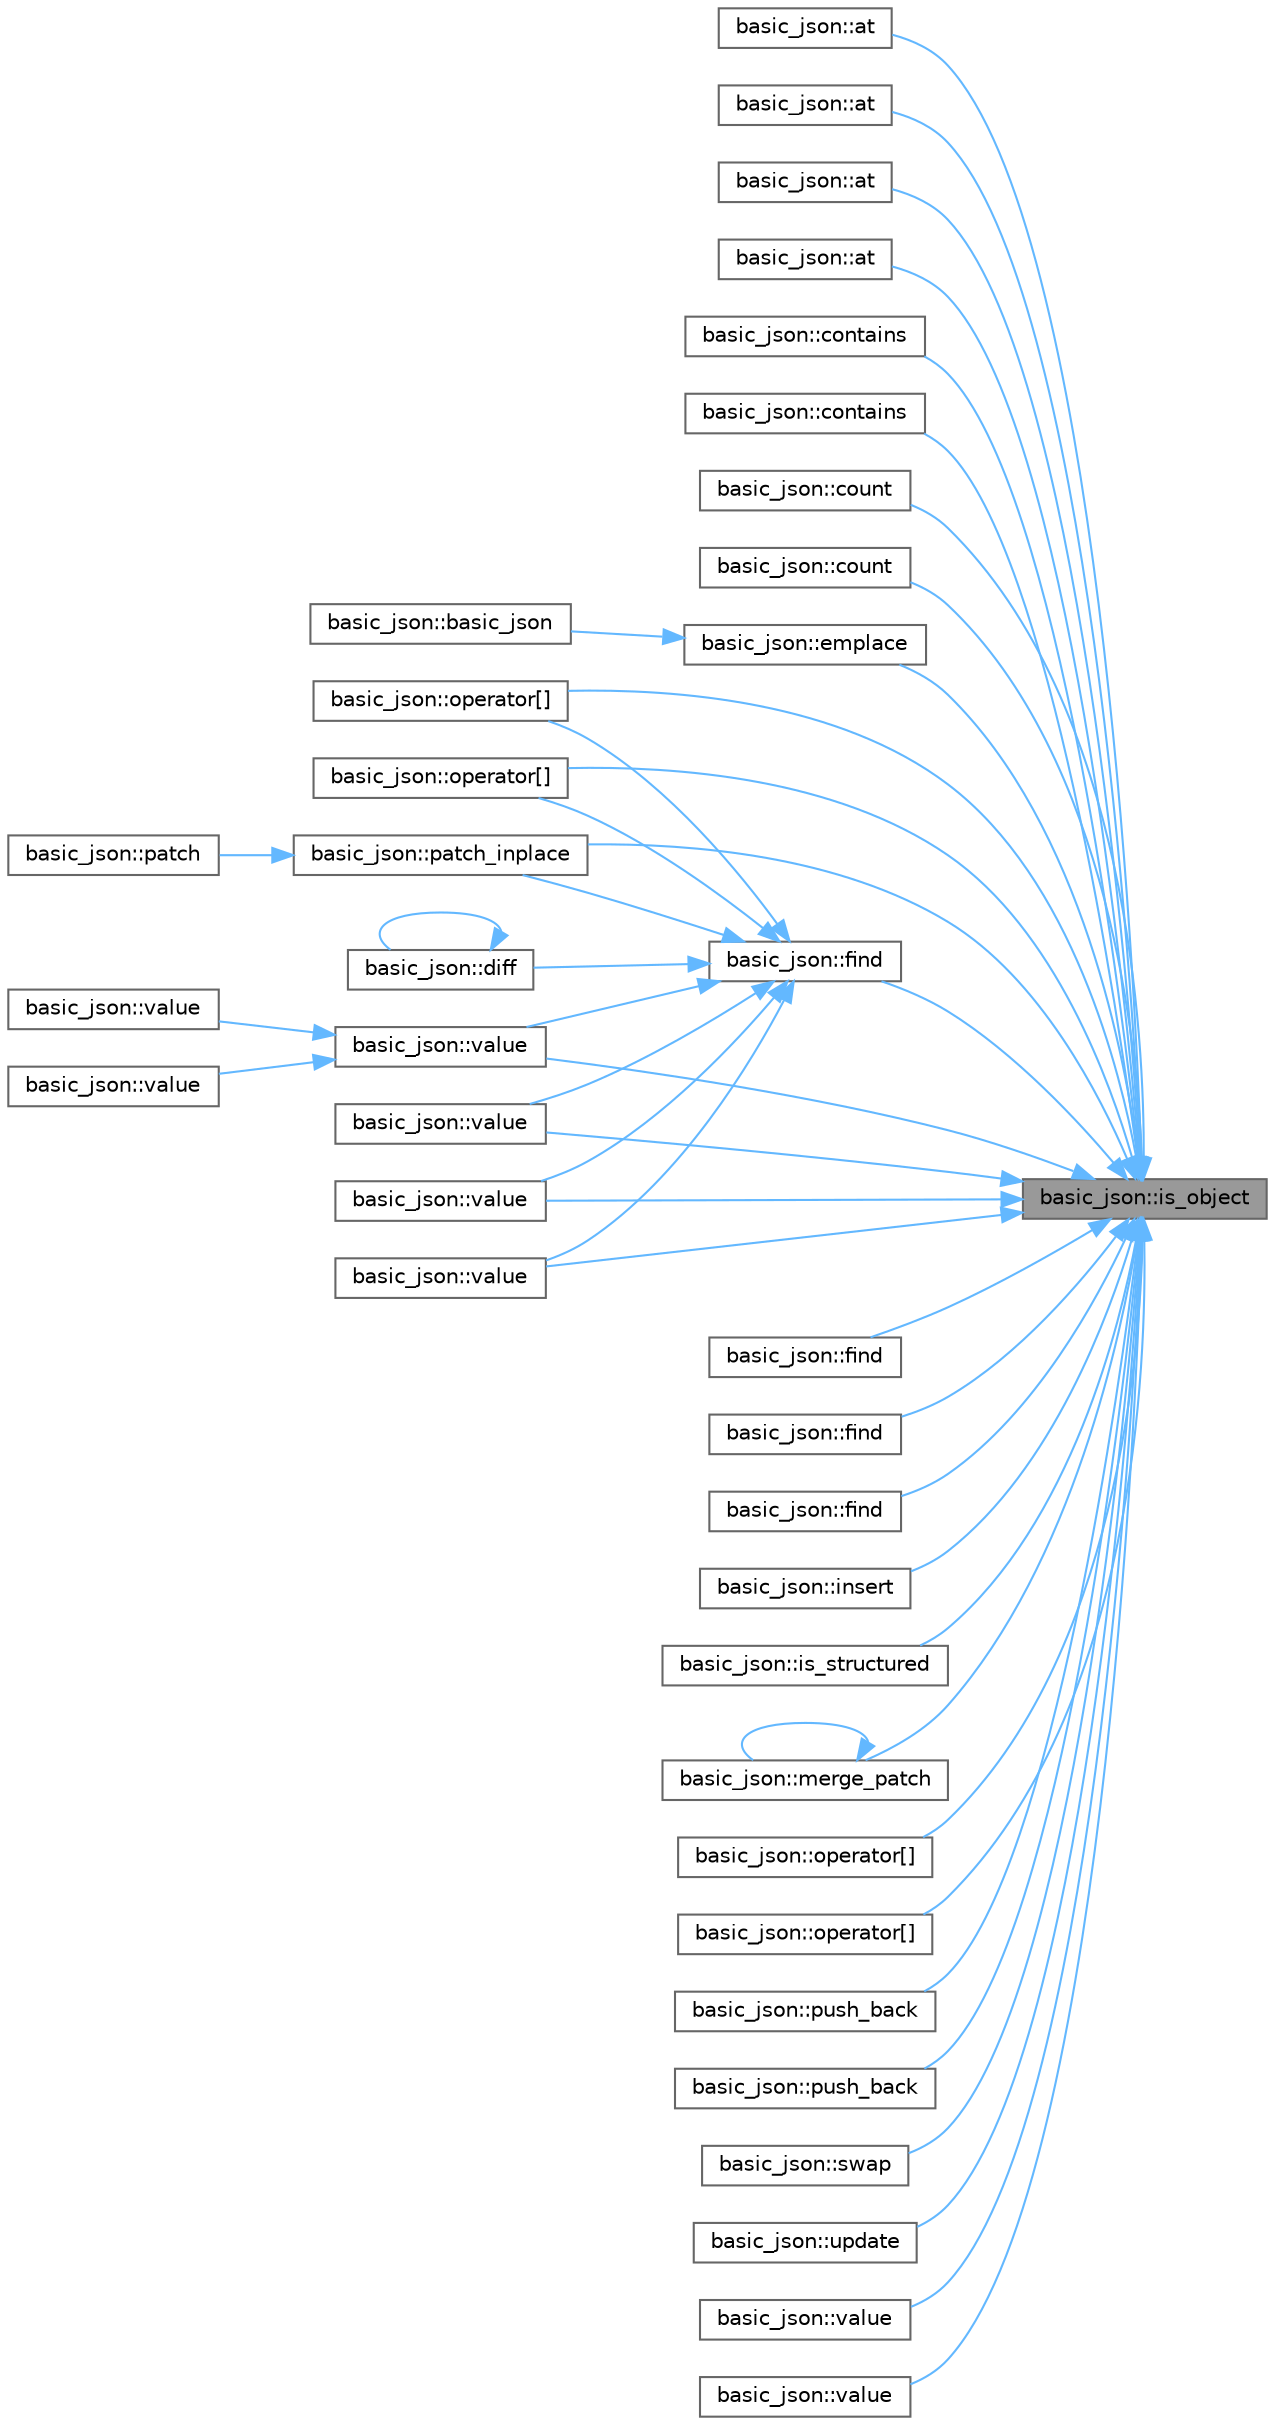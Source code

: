 digraph "basic_json::is_object"
{
 // LATEX_PDF_SIZE
  bgcolor="transparent";
  edge [fontname=Helvetica,fontsize=10,labelfontname=Helvetica,labelfontsize=10];
  node [fontname=Helvetica,fontsize=10,shape=box,height=0.2,width=0.4];
  rankdir="RL";
  Node1 [id="Node000001",label="basic_json::is_object",height=0.2,width=0.4,color="gray40", fillcolor="grey60", style="filled", fontcolor="black",tooltip="return whether value is an object"];
  Node1 -> Node2 [id="edge46_Node000001_Node000002",dir="back",color="steelblue1",style="solid",tooltip=" "];
  Node2 [id="Node000002",label="basic_json::at",height=0.2,width=0.4,color="grey40", fillcolor="white", style="filled",URL="$classbasic__json.html#aedf1894e1b70a4caebd95adec60e845a",tooltip="access specified object element with bounds checking"];
  Node1 -> Node3 [id="edge47_Node000001_Node000003",dir="back",color="steelblue1",style="solid",tooltip=" "];
  Node3 [id="Node000003",label="basic_json::at",height=0.2,width=0.4,color="grey40", fillcolor="white", style="filled",URL="$classbasic__json.html#afc32b953a4e343dc7f8ab3465743f399",tooltip="access specified object element with bounds checking"];
  Node1 -> Node4 [id="edge48_Node000001_Node000004",dir="back",color="steelblue1",style="solid",tooltip=" "];
  Node4 [id="Node000004",label="basic_json::at",height=0.2,width=0.4,color="grey40", fillcolor="white", style="filled",URL="$classbasic__json.html#afc69e86b65aa8b571ccad9d581ca5a2b",tooltip="access specified object element with bounds checking"];
  Node1 -> Node5 [id="edge49_Node000001_Node000005",dir="back",color="steelblue1",style="solid",tooltip=" "];
  Node5 [id="Node000005",label="basic_json::at",height=0.2,width=0.4,color="grey40", fillcolor="white", style="filled",URL="$classbasic__json.html#aee87279fb115f6d57967e6e8f5542faa",tooltip="access specified object element with bounds checking"];
  Node1 -> Node6 [id="edge50_Node000001_Node000006",dir="back",color="steelblue1",style="solid",tooltip=" "];
  Node6 [id="Node000006",label="basic_json::contains",height=0.2,width=0.4,color="grey40", fillcolor="white", style="filled",URL="$classbasic__json.html#a3815a53b61818c87cf677f4a1ea5b7e8",tooltip="check the existence of an element in a JSON object"];
  Node1 -> Node7 [id="edge51_Node000001_Node000007",dir="back",color="steelblue1",style="solid",tooltip=" "];
  Node7 [id="Node000007",label="basic_json::contains",height=0.2,width=0.4,color="grey40", fillcolor="white", style="filled",URL="$classbasic__json.html#a56dbcc61c27689659fa1d94a19bd2560",tooltip="check the existence of an element in a JSON object"];
  Node1 -> Node8 [id="edge52_Node000001_Node000008",dir="back",color="steelblue1",style="solid",tooltip=" "];
  Node8 [id="Node000008",label="basic_json::count",height=0.2,width=0.4,color="grey40", fillcolor="white", style="filled",URL="$classbasic__json.html#ac122e03d4d28d6a03c01abaa7229d4c7",tooltip="returns the number of occurrences of a key in a JSON object"];
  Node1 -> Node9 [id="edge53_Node000001_Node000009",dir="back",color="steelblue1",style="solid",tooltip=" "];
  Node9 [id="Node000009",label="basic_json::count",height=0.2,width=0.4,color="grey40", fillcolor="white", style="filled",URL="$classbasic__json.html#a06e36a368cbf554fc817b0cb3e37e3a3",tooltip="returns the number of occurrences of a key in a JSON object"];
  Node1 -> Node10 [id="edge54_Node000001_Node000010",dir="back",color="steelblue1",style="solid",tooltip=" "];
  Node10 [id="Node000010",label="basic_json::emplace",height=0.2,width=0.4,color="grey40", fillcolor="white", style="filled",URL="$classbasic__json.html#a3e70795da670f11ad7925407d0a7d83c",tooltip="add an object to an object if key does not exist"];
  Node10 -> Node11 [id="edge55_Node000010_Node000011",dir="back",color="steelblue1",style="solid",tooltip=" "];
  Node11 [id="Node000011",label="basic_json::basic_json",height=0.2,width=0.4,color="grey40", fillcolor="white", style="filled",URL="$classbasic__json.html#aec3d71dec8062753efb67860b7cca1a1",tooltip="create a container (array or object) from an initializer list"];
  Node1 -> Node12 [id="edge56_Node000001_Node000012",dir="back",color="steelblue1",style="solid",tooltip=" "];
  Node12 [id="Node000012",label="basic_json::find",height=0.2,width=0.4,color="grey40", fillcolor="white", style="filled",URL="$classbasic__json.html#a8ed11f83edce392fd94659b1102d078e",tooltip="find an element in a JSON object"];
  Node12 -> Node13 [id="edge57_Node000012_Node000013",dir="back",color="steelblue1",style="solid",tooltip=" "];
  Node13 [id="Node000013",label="basic_json::diff",height=0.2,width=0.4,color="grey40", fillcolor="white", style="filled",URL="$classbasic__json.html#aff2204c04cd35b2cef35f44b2b93ffc7",tooltip="creates a diff as a JSON patch"];
  Node13 -> Node13 [id="edge58_Node000013_Node000013",dir="back",color="steelblue1",style="solid",tooltip=" "];
  Node12 -> Node14 [id="edge59_Node000012_Node000014",dir="back",color="steelblue1",style="solid",tooltip=" "];
  Node14 [id="Node000014",label="basic_json::operator[]",height=0.2,width=0.4,color="grey40", fillcolor="white", style="filled",URL="$classbasic__json.html#af57b78559cad28275bc515bb2a072605",tooltip="access specified object element"];
  Node12 -> Node15 [id="edge60_Node000012_Node000015",dir="back",color="steelblue1",style="solid",tooltip=" "];
  Node15 [id="Node000015",label="basic_json::operator[]",height=0.2,width=0.4,color="grey40", fillcolor="white", style="filled",URL="$classbasic__json.html#afb04aaee2ee66a6c822aaad827123314",tooltip="access specified object element"];
  Node12 -> Node16 [id="edge61_Node000012_Node000016",dir="back",color="steelblue1",style="solid",tooltip=" "];
  Node16 [id="Node000016",label="basic_json::patch_inplace",height=0.2,width=0.4,color="grey40", fillcolor="white", style="filled",URL="$classbasic__json.html#adc2ae40925906c7e1d559b8bf12028a7",tooltip="applies a JSON patch in-place without copying the object"];
  Node16 -> Node17 [id="edge62_Node000016_Node000017",dir="back",color="steelblue1",style="solid",tooltip=" "];
  Node17 [id="Node000017",label="basic_json::patch",height=0.2,width=0.4,color="grey40", fillcolor="white", style="filled",URL="$classbasic__json.html#a5a009b55b9dcdb30352f5f62537931b7",tooltip="applies a JSON patch to a copy of the current object"];
  Node12 -> Node18 [id="edge63_Node000012_Node000018",dir="back",color="steelblue1",style="solid",tooltip=" "];
  Node18 [id="Node000018",label="basic_json::value",height=0.2,width=0.4,color="grey40", fillcolor="white", style="filled",URL="$classbasic__json.html#a3fb507ac4a659d45a9ccdfb67a0646ec",tooltip="access specified object element with default value"];
  Node18 -> Node19 [id="edge64_Node000018_Node000019",dir="back",color="steelblue1",style="solid",tooltip=" "];
  Node19 [id="Node000019",label="basic_json::value",height=0.2,width=0.4,color="grey40", fillcolor="white", style="filled",URL="$classbasic__json.html#a6c7141baa06e635fe37736659a9f1631",tooltip=" "];
  Node18 -> Node20 [id="edge65_Node000018_Node000020",dir="back",color="steelblue1",style="solid",tooltip=" "];
  Node20 [id="Node000020",label="basic_json::value",height=0.2,width=0.4,color="grey40", fillcolor="white", style="filled",URL="$classbasic__json.html#aa5ea0e7032d5697076d3f2faf318af18",tooltip=" "];
  Node12 -> Node21 [id="edge66_Node000012_Node000021",dir="back",color="steelblue1",style="solid",tooltip=" "];
  Node21 [id="Node000021",label="basic_json::value",height=0.2,width=0.4,color="grey40", fillcolor="white", style="filled",URL="$classbasic__json.html#a1460a0f28bedca9050f2259ec6bf86e6",tooltip="access specified object element with default value"];
  Node12 -> Node22 [id="edge67_Node000012_Node000022",dir="back",color="steelblue1",style="solid",tooltip=" "];
  Node22 [id="Node000022",label="basic_json::value",height=0.2,width=0.4,color="grey40", fillcolor="white", style="filled",URL="$classbasic__json.html#a58469bce489ece80e50e7ed59fa09484",tooltip="access specified object element with default value"];
  Node12 -> Node23 [id="edge68_Node000012_Node000023",dir="back",color="steelblue1",style="solid",tooltip=" "];
  Node23 [id="Node000023",label="basic_json::value",height=0.2,width=0.4,color="grey40", fillcolor="white", style="filled",URL="$classbasic__json.html#ac7d24993dea7dcd5442465e43b0554cb",tooltip="access specified object element via JSON Pointer with default value"];
  Node1 -> Node24 [id="edge69_Node000001_Node000024",dir="back",color="steelblue1",style="solid",tooltip=" "];
  Node24 [id="Node000024",label="basic_json::find",height=0.2,width=0.4,color="grey40", fillcolor="white", style="filled",URL="$classbasic__json.html#a8d8085b05e9a2e6f187708bca5e22d04",tooltip="find an element in a JSON object"];
  Node1 -> Node25 [id="edge70_Node000001_Node000025",dir="back",color="steelblue1",style="solid",tooltip=" "];
  Node25 [id="Node000025",label="basic_json::find",height=0.2,width=0.4,color="grey40", fillcolor="white", style="filled",URL="$classbasic__json.html#a81e01eb7be2878873ba084c0a0b20442",tooltip="find an element in a JSON object"];
  Node1 -> Node26 [id="edge71_Node000001_Node000026",dir="back",color="steelblue1",style="solid",tooltip=" "];
  Node26 [id="Node000026",label="basic_json::find",height=0.2,width=0.4,color="grey40", fillcolor="white", style="filled",URL="$classbasic__json.html#a42890814a18f9c593f69218706113474",tooltip="find an element in a JSON object"];
  Node1 -> Node27 [id="edge72_Node000001_Node000027",dir="back",color="steelblue1",style="solid",tooltip=" "];
  Node27 [id="Node000027",label="basic_json::insert",height=0.2,width=0.4,color="grey40", fillcolor="white", style="filled",URL="$classbasic__json.html#a797b7b5589862535c88b9604c88d8d3e",tooltip="inserts range of elements into object"];
  Node1 -> Node28 [id="edge73_Node000001_Node000028",dir="back",color="steelblue1",style="solid",tooltip=" "];
  Node28 [id="Node000028",label="basic_json::is_structured",height=0.2,width=0.4,color="grey40", fillcolor="white", style="filled",URL="$classbasic__json.html#aded85ec1014821c21b8a47bc816a6917",tooltip="return whether type is structured"];
  Node1 -> Node29 [id="edge74_Node000001_Node000029",dir="back",color="steelblue1",style="solid",tooltip=" "];
  Node29 [id="Node000029",label="basic_json::merge_patch",height=0.2,width=0.4,color="grey40", fillcolor="white", style="filled",URL="$classbasic__json.html#a1c7ab88eb6d043b434cd9e0b68ec7321",tooltip="applies a JSON Merge Patch"];
  Node29 -> Node29 [id="edge75_Node000029_Node000029",dir="back",color="steelblue1",style="solid",tooltip=" "];
  Node1 -> Node14 [id="edge76_Node000001_Node000014",dir="back",color="steelblue1",style="solid",tooltip=" "];
  Node1 -> Node30 [id="edge77_Node000001_Node000030",dir="back",color="steelblue1",style="solid",tooltip=" "];
  Node30 [id="Node000030",label="basic_json::operator[]",height=0.2,width=0.4,color="grey40", fillcolor="white", style="filled",URL="$classbasic__json.html#a5a7e1bd642902ec90f118f00d48c024d",tooltip="access specified object element"];
  Node1 -> Node15 [id="edge78_Node000001_Node000015",dir="back",color="steelblue1",style="solid",tooltip=" "];
  Node1 -> Node31 [id="edge79_Node000001_Node000031",dir="back",color="steelblue1",style="solid",tooltip=" "];
  Node31 [id="Node000031",label="basic_json::operator[]",height=0.2,width=0.4,color="grey40", fillcolor="white", style="filled",URL="$classbasic__json.html#a272177c4eb206c70f41e35146915b710",tooltip="access specified object element"];
  Node1 -> Node16 [id="edge80_Node000001_Node000016",dir="back",color="steelblue1",style="solid",tooltip=" "];
  Node1 -> Node32 [id="edge81_Node000001_Node000032",dir="back",color="steelblue1",style="solid",tooltip=" "];
  Node32 [id="Node000032",label="basic_json::push_back",height=0.2,width=0.4,color="grey40", fillcolor="white", style="filled",URL="$classbasic__json.html#a4efb88d640b634b77af5825321e6c4ba",tooltip="add an object to an object"];
  Node1 -> Node33 [id="edge82_Node000001_Node000033",dir="back",color="steelblue1",style="solid",tooltip=" "];
  Node33 [id="Node000033",label="basic_json::push_back",height=0.2,width=0.4,color="grey40", fillcolor="white", style="filled",URL="$classbasic__json.html#adabd8c4eea861419dc2629610a922e97",tooltip="add an object to an object"];
  Node1 -> Node34 [id="edge83_Node000001_Node000034",dir="back",color="steelblue1",style="solid",tooltip=" "];
  Node34 [id="Node000034",label="basic_json::swap",height=0.2,width=0.4,color="grey40", fillcolor="white", style="filled",URL="$classbasic__json.html#a2061fc20992f76b6fe4a7d2456391b8f",tooltip="exchanges the values"];
  Node1 -> Node35 [id="edge84_Node000001_Node000035",dir="back",color="steelblue1",style="solid",tooltip=" "];
  Node35 [id="Node000035",label="basic_json::update",height=0.2,width=0.4,color="grey40", fillcolor="white", style="filled",URL="$classbasic__json.html#a2db7c9bf454f893d156a7396d527873b",tooltip="updates a JSON object from another object, overwriting existing keys"];
  Node1 -> Node36 [id="edge85_Node000001_Node000036",dir="back",color="steelblue1",style="solid",tooltip=" "];
  Node36 [id="Node000036",label="basic_json::value",height=0.2,width=0.4,color="grey40", fillcolor="white", style="filled",URL="$classbasic__json.html#a8e07f0a0e66b05e7b77b95f623cbfac1",tooltip="access specified object element via JSON Pointer with default value"];
  Node1 -> Node37 [id="edge86_Node000001_Node000037",dir="back",color="steelblue1",style="solid",tooltip=" "];
  Node37 [id="Node000037",label="basic_json::value",height=0.2,width=0.4,color="grey40", fillcolor="white", style="filled",URL="$classbasic__json.html#af435aab4d160572776d7e66c3809e4b1",tooltip="access specified object element via JSON Pointer with default value"];
  Node1 -> Node18 [id="edge87_Node000001_Node000018",dir="back",color="steelblue1",style="solid",tooltip=" "];
  Node1 -> Node21 [id="edge88_Node000001_Node000021",dir="back",color="steelblue1",style="solid",tooltip=" "];
  Node1 -> Node22 [id="edge89_Node000001_Node000022",dir="back",color="steelblue1",style="solid",tooltip=" "];
  Node1 -> Node23 [id="edge90_Node000001_Node000023",dir="back",color="steelblue1",style="solid",tooltip=" "];
}
